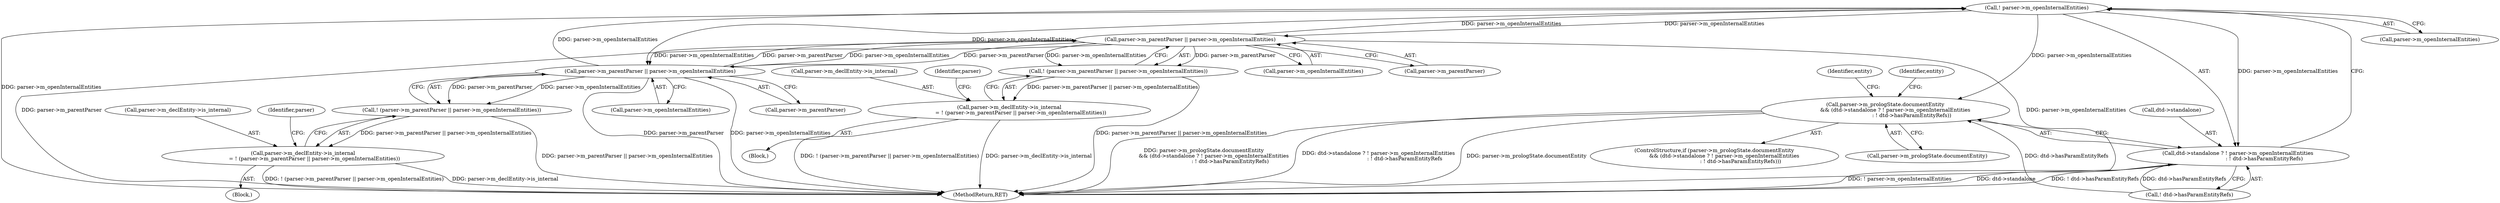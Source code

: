 digraph "0_libexpat_c20b758c332d9a13afbbb276d30db1d183a85d43@API" {
"1002704" [label="(Call,! parser->m_openInternalEntities)"];
"1002055" [label="(Call,parser->m_parentParser || parser->m_openInternalEntities)"];
"1001937" [label="(Call,parser->m_parentParser || parser->m_openInternalEntities)"];
"1002704" [label="(Call,! parser->m_openInternalEntities)"];
"1001936" [label="(Call,! (parser->m_parentParser || parser->m_openInternalEntities))"];
"1001930" [label="(Call,parser->m_declEntity->is_internal\n              = ! (parser->m_parentParser || parser->m_openInternalEntities))"];
"1002054" [label="(Call,! (parser->m_parentParser || parser->m_openInternalEntities))"];
"1002048" [label="(Call,parser->m_declEntity->is_internal\n              = ! (parser->m_parentParser || parser->m_openInternalEntities))"];
"1002694" [label="(Call,parser->m_prologState.documentEntity\n            && (dtd->standalone ? ! parser->m_openInternalEntities\n                                : ! dtd->hasParamEntityRefs))"];
"1002700" [label="(Call,dtd->standalone ? ! parser->m_openInternalEntities\n                                : ! dtd->hasParamEntityRefs)"];
"1002700" [label="(Call,dtd->standalone ? ! parser->m_openInternalEntities\n                                : ! dtd->hasParamEntityRefs)"];
"1002715" [label="(Identifier,entity)"];
"1001938" [label="(Call,parser->m_parentParser)"];
"1002730" [label="(Identifier,entity)"];
"1003380" [label="(MethodReturn,RET)"];
"1002693" [label="(ControlStructure,if (parser->m_prologState.documentEntity\n            && (dtd->standalone ? ! parser->m_openInternalEntities\n                                : ! dtd->hasParamEntityRefs)))"];
"1002705" [label="(Call,parser->m_openInternalEntities)"];
"1001941" [label="(Call,parser->m_openInternalEntities)"];
"1002059" [label="(Call,parser->m_openInternalEntities)"];
"1001930" [label="(Call,parser->m_declEntity->is_internal\n              = ! (parser->m_parentParser || parser->m_openInternalEntities))"];
"1002695" [label="(Call,parser->m_prologState.documentEntity)"];
"1002694" [label="(Call,parser->m_prologState.documentEntity\n            && (dtd->standalone ? ! parser->m_openInternalEntities\n                                : ! dtd->hasParamEntityRefs))"];
"1002056" [label="(Call,parser->m_parentParser)"];
"1002054" [label="(Call,! (parser->m_parentParser || parser->m_openInternalEntities))"];
"1002028" [label="(Block,)"];
"1001937" [label="(Call,parser->m_parentParser || parser->m_openInternalEntities)"];
"1002704" [label="(Call,! parser->m_openInternalEntities)"];
"1002048" [label="(Call,parser->m_declEntity->is_internal\n              = ! (parser->m_parentParser || parser->m_openInternalEntities))"];
"1001931" [label="(Call,parser->m_declEntity->is_internal)"];
"1002049" [label="(Call,parser->m_declEntity->is_internal)"];
"1002064" [label="(Identifier,parser)"];
"1001936" [label="(Call,! (parser->m_parentParser || parser->m_openInternalEntities))"];
"1002055" [label="(Call,parser->m_parentParser || parser->m_openInternalEntities)"];
"1002701" [label="(Call,dtd->standalone)"];
"1002708" [label="(Call,! dtd->hasParamEntityRefs)"];
"1001910" [label="(Block,)"];
"1001946" [label="(Identifier,parser)"];
"1002704" -> "1002700"  [label="AST: "];
"1002704" -> "1002705"  [label="CFG: "];
"1002705" -> "1002704"  [label="AST: "];
"1002700" -> "1002704"  [label="CFG: "];
"1002704" -> "1003380"  [label="DDG: parser->m_openInternalEntities"];
"1002704" -> "1001937"  [label="DDG: parser->m_openInternalEntities"];
"1002704" -> "1002055"  [label="DDG: parser->m_openInternalEntities"];
"1002704" -> "1002694"  [label="DDG: parser->m_openInternalEntities"];
"1002704" -> "1002700"  [label="DDG: parser->m_openInternalEntities"];
"1002055" -> "1002704"  [label="DDG: parser->m_openInternalEntities"];
"1001937" -> "1002704"  [label="DDG: parser->m_openInternalEntities"];
"1002055" -> "1002054"  [label="AST: "];
"1002055" -> "1002056"  [label="CFG: "];
"1002055" -> "1002059"  [label="CFG: "];
"1002056" -> "1002055"  [label="AST: "];
"1002059" -> "1002055"  [label="AST: "];
"1002054" -> "1002055"  [label="CFG: "];
"1002055" -> "1003380"  [label="DDG: parser->m_openInternalEntities"];
"1002055" -> "1003380"  [label="DDG: parser->m_parentParser"];
"1002055" -> "1001937"  [label="DDG: parser->m_parentParser"];
"1002055" -> "1001937"  [label="DDG: parser->m_openInternalEntities"];
"1002055" -> "1002054"  [label="DDG: parser->m_parentParser"];
"1002055" -> "1002054"  [label="DDG: parser->m_openInternalEntities"];
"1001937" -> "1002055"  [label="DDG: parser->m_parentParser"];
"1001937" -> "1002055"  [label="DDG: parser->m_openInternalEntities"];
"1001937" -> "1001936"  [label="AST: "];
"1001937" -> "1001938"  [label="CFG: "];
"1001937" -> "1001941"  [label="CFG: "];
"1001938" -> "1001937"  [label="AST: "];
"1001941" -> "1001937"  [label="AST: "];
"1001936" -> "1001937"  [label="CFG: "];
"1001937" -> "1003380"  [label="DDG: parser->m_parentParser"];
"1001937" -> "1003380"  [label="DDG: parser->m_openInternalEntities"];
"1001937" -> "1001936"  [label="DDG: parser->m_parentParser"];
"1001937" -> "1001936"  [label="DDG: parser->m_openInternalEntities"];
"1001936" -> "1001930"  [label="AST: "];
"1001930" -> "1001936"  [label="CFG: "];
"1001936" -> "1003380"  [label="DDG: parser->m_parentParser || parser->m_openInternalEntities"];
"1001936" -> "1001930"  [label="DDG: parser->m_parentParser || parser->m_openInternalEntities"];
"1001930" -> "1001910"  [label="AST: "];
"1001931" -> "1001930"  [label="AST: "];
"1001946" -> "1001930"  [label="CFG: "];
"1001930" -> "1003380"  [label="DDG: ! (parser->m_parentParser || parser->m_openInternalEntities)"];
"1001930" -> "1003380"  [label="DDG: parser->m_declEntity->is_internal"];
"1002054" -> "1002048"  [label="AST: "];
"1002048" -> "1002054"  [label="CFG: "];
"1002054" -> "1003380"  [label="DDG: parser->m_parentParser || parser->m_openInternalEntities"];
"1002054" -> "1002048"  [label="DDG: parser->m_parentParser || parser->m_openInternalEntities"];
"1002048" -> "1002028"  [label="AST: "];
"1002049" -> "1002048"  [label="AST: "];
"1002064" -> "1002048"  [label="CFG: "];
"1002048" -> "1003380"  [label="DDG: parser->m_declEntity->is_internal"];
"1002048" -> "1003380"  [label="DDG: ! (parser->m_parentParser || parser->m_openInternalEntities)"];
"1002694" -> "1002693"  [label="AST: "];
"1002694" -> "1002695"  [label="CFG: "];
"1002694" -> "1002700"  [label="CFG: "];
"1002695" -> "1002694"  [label="AST: "];
"1002700" -> "1002694"  [label="AST: "];
"1002715" -> "1002694"  [label="CFG: "];
"1002730" -> "1002694"  [label="CFG: "];
"1002694" -> "1003380"  [label="DDG: parser->m_prologState.documentEntity\n            && (dtd->standalone ? ! parser->m_openInternalEntities\n                                : ! dtd->hasParamEntityRefs)"];
"1002694" -> "1003380"  [label="DDG: dtd->standalone ? ! parser->m_openInternalEntities\n                                : ! dtd->hasParamEntityRefs"];
"1002694" -> "1003380"  [label="DDG: parser->m_prologState.documentEntity"];
"1002708" -> "1002694"  [label="DDG: dtd->hasParamEntityRefs"];
"1002700" -> "1002708"  [label="CFG: "];
"1002701" -> "1002700"  [label="AST: "];
"1002708" -> "1002700"  [label="AST: "];
"1002700" -> "1003380"  [label="DDG: ! parser->m_openInternalEntities"];
"1002700" -> "1003380"  [label="DDG: dtd->standalone"];
"1002700" -> "1003380"  [label="DDG: ! dtd->hasParamEntityRefs"];
"1002708" -> "1002700"  [label="DDG: dtd->hasParamEntityRefs"];
}
